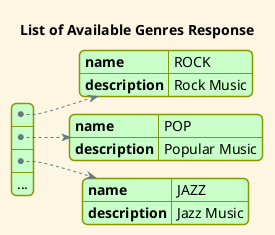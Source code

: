 @startjson
title List of Available Genres Response
!theme sunlust

[
  {
    "name": "ROCK",
    "description": "Rock Music"
  },
  {
    "name": "POP",
    "description": "Popular Music"
  },
  {
    "name": "JAZZ",
    "description": "Jazz Music"
  },
  "..."
]
@endjson
